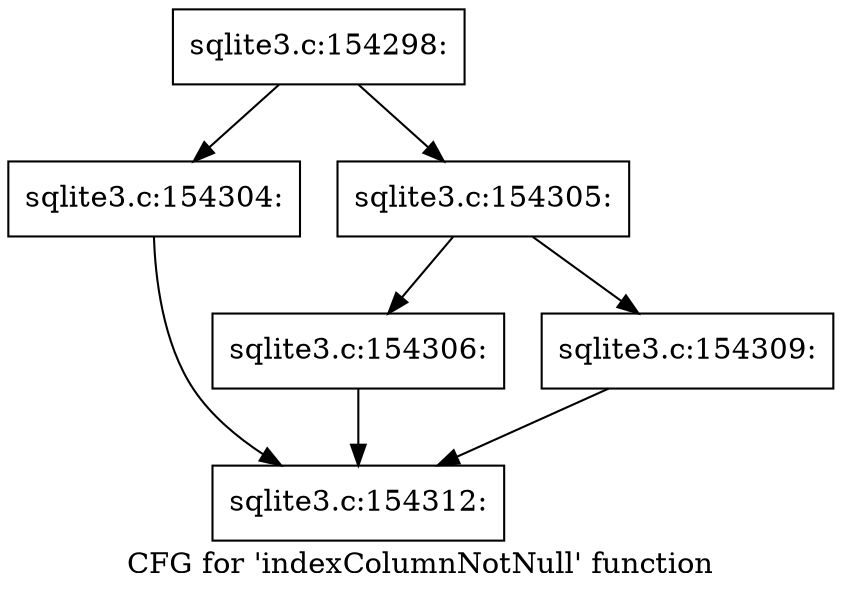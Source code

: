 digraph "CFG for 'indexColumnNotNull' function" {
	label="CFG for 'indexColumnNotNull' function";

	Node0x55c0f96957d0 [shape=record,label="{sqlite3.c:154298:}"];
	Node0x55c0f96957d0 -> Node0x55c0f969c830;
	Node0x55c0f96957d0 -> Node0x55c0f969c8d0;
	Node0x55c0f969c830 [shape=record,label="{sqlite3.c:154304:}"];
	Node0x55c0f969c830 -> Node0x55c0f9695950;
	Node0x55c0f969c8d0 [shape=record,label="{sqlite3.c:154305:}"];
	Node0x55c0f969c8d0 -> Node0x55c0f969d570;
	Node0x55c0f969c8d0 -> Node0x55c0f969d610;
	Node0x55c0f969d570 [shape=record,label="{sqlite3.c:154306:}"];
	Node0x55c0f969d570 -> Node0x55c0f9695950;
	Node0x55c0f969d610 [shape=record,label="{sqlite3.c:154309:}"];
	Node0x55c0f969d610 -> Node0x55c0f9695950;
	Node0x55c0f9695950 [shape=record,label="{sqlite3.c:154312:}"];
}
